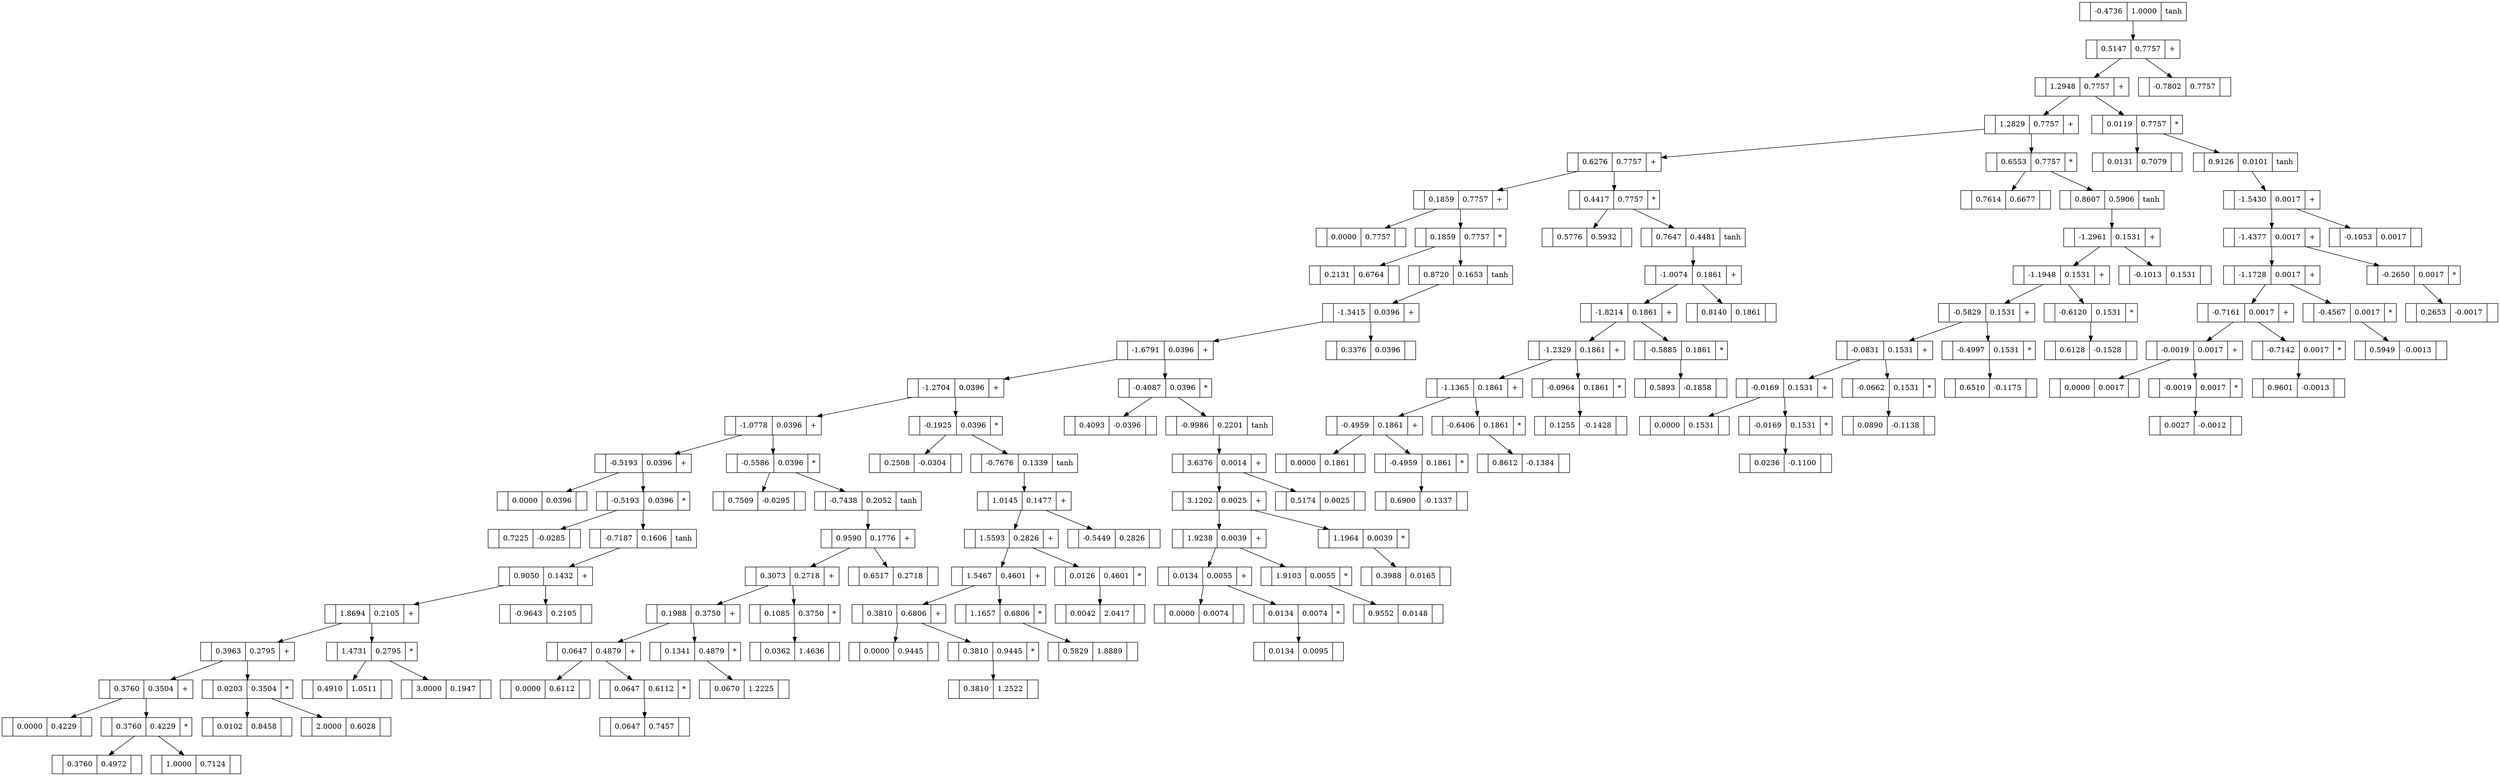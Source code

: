 digraph Micrograd { 
	"4146430b-98d5-4e18-a6ed-82366cdf3d4a"[label="|-0.4736|1.0000|tanh",shape=record]; 
	"fff3f321-1ddc-411e-8e5b-0ab113af7661"[label="|0.5147|0.7757|+",shape=record]; 
	"47e88040-d819-45f6-ae8f-da755a426acb"[label="|1.2948|0.7757|+",shape=record]; 
	"32bfcf26-07c6-485a-9da0-1fd9ba6397f1"[label="|1.2829|0.7757|+",shape=record]; 
	"55f6e3d6-cdcd-4c2b-b3a7-e8b0b4db0585"[label="|0.6276|0.7757|+",shape=record]; 
	"4880fb11-076b-4d43-ae96-09652efaee37"[label="|0.1859|0.7757|+",shape=record]; 
	"55f2145f-6bdc-44f4-b611-47567548bdc3"[label="|0.0000|0.7757|",shape=record]; 
	"4880fb11-076b-4d43-ae96-09652efaee37" -> "55f2145f-6bdc-44f4-b611-47567548bdc3"; 
	"3891a9e4-c3ed-4121-8e38-c11bbdf65581"[label="|0.1859|0.7757|*",shape=record]; 
	"dbccbcff-5c42-4212-811f-1872f278ab48"[label="|0.2131|0.6764|",shape=record]; 
	"3891a9e4-c3ed-4121-8e38-c11bbdf65581" -> "dbccbcff-5c42-4212-811f-1872f278ab48"; 
	"7755d9e2-6238-405a-9203-76540c3a085b"[label="|0.8720|0.1653|tanh",shape=record]; 
	"e21897d3-dbee-4342-9b7a-d457dc8600d9"[label="|-1.3415|0.0396|+",shape=record]; 
	"69b466b7-4ab7-4342-a3d9-76e03ae1aaa5"[label="|-1.6791|0.0396|+",shape=record]; 
	"fc52cbb3-8421-4835-8b9d-c8ad16a7d83a"[label="|-1.2704|0.0396|+",shape=record]; 
	"1cddefb5-9979-4b05-ab1d-ece63d77250c"[label="|-1.0778|0.0396|+",shape=record]; 
	"0038e1bf-b815-463b-9b12-dfe0ee618326"[label="|-0.5193|0.0396|+",shape=record]; 
	"2ad093f1-60d3-45d2-aab6-c7a5fa6d4c27"[label="|0.0000|0.0396|",shape=record]; 
	"0038e1bf-b815-463b-9b12-dfe0ee618326" -> "2ad093f1-60d3-45d2-aab6-c7a5fa6d4c27"; 
	"d9fda12f-1f53-49ba-9942-068aaa326ecc"[label="|-0.5193|0.0396|*",shape=record]; 
	"c0441711-5133-4ea6-8ee3-893dac9810de"[label="|0.7225|-0.0285|",shape=record]; 
	"d9fda12f-1f53-49ba-9942-068aaa326ecc" -> "c0441711-5133-4ea6-8ee3-893dac9810de"; 
	"d9d8458d-3e82-43b5-9826-a259169b7596"[label="|-0.7187|0.1606|tanh",shape=record]; 
	"8a953f88-26af-461c-87ec-d4878bd05c1d"[label="|0.9050|0.1432|+",shape=record]; 
	"dc09ec41-f761-47a8-928e-7cd5fcdeeb01"[label="|1.8694|0.2105|+",shape=record]; 
	"10f01509-db93-4391-bac3-30e1c5a322ea"[label="|0.3963|0.2795|+",shape=record]; 
	"9175798d-5e84-4886-b697-70fa2cae85fe"[label="|0.3760|0.3504|+",shape=record]; 
	"0a2f83ac-e292-45c3-919b-6ecf7f70242d"[label="|0.0000|0.4229|",shape=record]; 
	"9175798d-5e84-4886-b697-70fa2cae85fe" -> "0a2f83ac-e292-45c3-919b-6ecf7f70242d"; 
	"8e9ea6c9-ec11-4390-b193-759aebf2a78d"[label="|0.3760|0.4229|*",shape=record]; 
	"6fd8b65b-0b62-4e3b-81e0-43ceba2ce3f4"[label="|0.3760|0.4972|",shape=record]; 
	"8e9ea6c9-ec11-4390-b193-759aebf2a78d" -> "6fd8b65b-0b62-4e3b-81e0-43ceba2ce3f4"; 
	"ce5837e7-c597-49b0-8073-263191ef707b"[label="|1.0000|0.7124|",shape=record]; 
	"8e9ea6c9-ec11-4390-b193-759aebf2a78d" -> "ce5837e7-c597-49b0-8073-263191ef707b"; 
	"9175798d-5e84-4886-b697-70fa2cae85fe" -> "8e9ea6c9-ec11-4390-b193-759aebf2a78d"; 
	"10f01509-db93-4391-bac3-30e1c5a322ea" -> "9175798d-5e84-4886-b697-70fa2cae85fe"; 
	"9e3d6c2f-420b-47ed-a778-45c1a6420bfe"[label="|0.0203|0.3504|*",shape=record]; 
	"f329fbfe-d027-498e-b9b2-b1b8f8269989"[label="|0.0102|0.8458|",shape=record]; 
	"9e3d6c2f-420b-47ed-a778-45c1a6420bfe" -> "f329fbfe-d027-498e-b9b2-b1b8f8269989"; 
	"fe008657-c6f4-47fd-90cc-649c4e4461ef"[label="|2.0000|0.6028|",shape=record]; 
	"9e3d6c2f-420b-47ed-a778-45c1a6420bfe" -> "fe008657-c6f4-47fd-90cc-649c4e4461ef"; 
	"10f01509-db93-4391-bac3-30e1c5a322ea" -> "9e3d6c2f-420b-47ed-a778-45c1a6420bfe"; 
	"dc09ec41-f761-47a8-928e-7cd5fcdeeb01" -> "10f01509-db93-4391-bac3-30e1c5a322ea"; 
	"de377433-cb56-4b47-8c37-73158f2a0f57"[label="|1.4731|0.2795|*",shape=record]; 
	"fc8ef250-e610-4bee-b146-fc531ec29d72"[label="|0.4910|1.0511|",shape=record]; 
	"de377433-cb56-4b47-8c37-73158f2a0f57" -> "fc8ef250-e610-4bee-b146-fc531ec29d72"; 
	"b1d5e7aa-1c03-4adb-8edf-0b5e87b70e45"[label="|3.0000|0.1947|",shape=record]; 
	"de377433-cb56-4b47-8c37-73158f2a0f57" -> "b1d5e7aa-1c03-4adb-8edf-0b5e87b70e45"; 
	"dc09ec41-f761-47a8-928e-7cd5fcdeeb01" -> "de377433-cb56-4b47-8c37-73158f2a0f57"; 
	"8a953f88-26af-461c-87ec-d4878bd05c1d" -> "dc09ec41-f761-47a8-928e-7cd5fcdeeb01"; 
	"f9270db1-1861-46b4-938a-0fc3bbdb74dd"[label="|-0.9643|0.2105|",shape=record]; 
	"8a953f88-26af-461c-87ec-d4878bd05c1d" -> "f9270db1-1861-46b4-938a-0fc3bbdb74dd"; 
	"d9d8458d-3e82-43b5-9826-a259169b7596" -> "8a953f88-26af-461c-87ec-d4878bd05c1d"; 
	"d9fda12f-1f53-49ba-9942-068aaa326ecc" -> "d9d8458d-3e82-43b5-9826-a259169b7596"; 
	"0038e1bf-b815-463b-9b12-dfe0ee618326" -> "d9fda12f-1f53-49ba-9942-068aaa326ecc"; 
	"1cddefb5-9979-4b05-ab1d-ece63d77250c" -> "0038e1bf-b815-463b-9b12-dfe0ee618326"; 
	"9be98a8c-3347-457a-a1a5-4cf59ec4a0a4"[label="|-0.5586|0.0396|*",shape=record]; 
	"07a02c02-c549-4571-9336-98b24b3dea4e"[label="|0.7509|-0.0295|",shape=record]; 
	"9be98a8c-3347-457a-a1a5-4cf59ec4a0a4" -> "07a02c02-c549-4571-9336-98b24b3dea4e"; 
	"460cf7b6-4b5b-479f-8f61-4eb0049c5a6e"[label="|-0.7438|0.2052|tanh",shape=record]; 
	"d6b74917-8741-47da-ad77-80a2bee12fc6"[label="|0.9590|0.1776|+",shape=record]; 
	"ed537ef6-a1ed-4c11-9b30-543b048a1a93"[label="|0.3073|0.2718|+",shape=record]; 
	"3152b67e-7096-477a-9327-2dee93202254"[label="|0.1988|0.3750|+",shape=record]; 
	"82dfba9e-b598-4637-abf8-ba023b7d9d78"[label="|0.0647|0.4879|+",shape=record]; 
	"95320e2c-fe73-4dc3-aae4-948f988dd8db"[label="|0.0000|0.6112|",shape=record]; 
	"82dfba9e-b598-4637-abf8-ba023b7d9d78" -> "95320e2c-fe73-4dc3-aae4-948f988dd8db"; 
	"688efe7a-c4d1-4765-9bce-168829913929"[label="|0.0647|0.6112|*",shape=record]; 
	"f756c36d-86cb-4695-8dc9-035de99b8228"[label="|0.0647|0.7457|",shape=record]; 
	"688efe7a-c4d1-4765-9bce-168829913929" -> "f756c36d-86cb-4695-8dc9-035de99b8228"; 
	"82dfba9e-b598-4637-abf8-ba023b7d9d78" -> "688efe7a-c4d1-4765-9bce-168829913929"; 
	"3152b67e-7096-477a-9327-2dee93202254" -> "82dfba9e-b598-4637-abf8-ba023b7d9d78"; 
	"eb21f0e2-23d7-4f1e-916d-ccf99fd598fa"[label="|0.1341|0.4879|*",shape=record]; 
	"2744dc46-62e5-4ff7-8248-c6a9001169f9"[label="|0.0670|1.2225|",shape=record]; 
	"eb21f0e2-23d7-4f1e-916d-ccf99fd598fa" -> "2744dc46-62e5-4ff7-8248-c6a9001169f9"; 
	"3152b67e-7096-477a-9327-2dee93202254" -> "eb21f0e2-23d7-4f1e-916d-ccf99fd598fa"; 
	"ed537ef6-a1ed-4c11-9b30-543b048a1a93" -> "3152b67e-7096-477a-9327-2dee93202254"; 
	"3f004dca-c805-46fb-b115-5b397b035e63"[label="|0.1085|0.3750|*",shape=record]; 
	"49d50c00-43b2-429d-a833-bf9dd7ddac80"[label="|0.0362|1.4636|",shape=record]; 
	"3f004dca-c805-46fb-b115-5b397b035e63" -> "49d50c00-43b2-429d-a833-bf9dd7ddac80"; 
	"ed537ef6-a1ed-4c11-9b30-543b048a1a93" -> "3f004dca-c805-46fb-b115-5b397b035e63"; 
	"d6b74917-8741-47da-ad77-80a2bee12fc6" -> "ed537ef6-a1ed-4c11-9b30-543b048a1a93"; 
	"745904b3-3504-47c4-92b7-d1087664b896"[label="|0.6517|0.2718|",shape=record]; 
	"d6b74917-8741-47da-ad77-80a2bee12fc6" -> "745904b3-3504-47c4-92b7-d1087664b896"; 
	"460cf7b6-4b5b-479f-8f61-4eb0049c5a6e" -> "d6b74917-8741-47da-ad77-80a2bee12fc6"; 
	"9be98a8c-3347-457a-a1a5-4cf59ec4a0a4" -> "460cf7b6-4b5b-479f-8f61-4eb0049c5a6e"; 
	"1cddefb5-9979-4b05-ab1d-ece63d77250c" -> "9be98a8c-3347-457a-a1a5-4cf59ec4a0a4"; 
	"fc52cbb3-8421-4835-8b9d-c8ad16a7d83a" -> "1cddefb5-9979-4b05-ab1d-ece63d77250c"; 
	"f0b2bd07-7626-4cd5-971d-b9c332138b55"[label="|-0.1925|0.0396|*",shape=record]; 
	"404e4dfd-af13-460f-bb0d-342f63b5c403"[label="|0.2508|-0.0304|",shape=record]; 
	"f0b2bd07-7626-4cd5-971d-b9c332138b55" -> "404e4dfd-af13-460f-bb0d-342f63b5c403"; 
	"bfa86eda-6e43-4470-84ce-49d16fa6e6ed"[label="|-0.7676|0.1339|tanh",shape=record]; 
	"4e499c20-8e50-4ae8-b586-d8fa57710a27"[label="|1.0145|0.1477|+",shape=record]; 
	"6e3d7e60-da9e-44a6-b1e2-33d38ab6185d"[label="|1.5593|0.2826|+",shape=record]; 
	"b8a58f79-868d-47c4-893e-d342eefb9aec"[label="|1.5467|0.4601|+",shape=record]; 
	"836b83ff-3c93-4778-9bd8-fcd2ac8abadd"[label="|0.3810|0.6806|+",shape=record]; 
	"4ca1fbb6-5483-485e-91b8-b1dd6a2dd2bb"[label="|0.0000|0.9445|",shape=record]; 
	"836b83ff-3c93-4778-9bd8-fcd2ac8abadd" -> "4ca1fbb6-5483-485e-91b8-b1dd6a2dd2bb"; 
	"97141bb8-a848-458b-9300-79ff86ff5879"[label="|0.3810|0.9445|*",shape=record]; 
	"c6238ad1-a2f4-4e92-ba5c-471d84bf6a90"[label="|0.3810|1.2522|",shape=record]; 
	"97141bb8-a848-458b-9300-79ff86ff5879" -> "c6238ad1-a2f4-4e92-ba5c-471d84bf6a90"; 
	"836b83ff-3c93-4778-9bd8-fcd2ac8abadd" -> "97141bb8-a848-458b-9300-79ff86ff5879"; 
	"b8a58f79-868d-47c4-893e-d342eefb9aec" -> "836b83ff-3c93-4778-9bd8-fcd2ac8abadd"; 
	"826f8a7d-c958-446f-8e8c-bba63d363303"[label="|1.1657|0.6806|*",shape=record]; 
	"78d6568a-7862-4d91-b24a-8de15c91faad"[label="|0.5829|1.8889|",shape=record]; 
	"826f8a7d-c958-446f-8e8c-bba63d363303" -> "78d6568a-7862-4d91-b24a-8de15c91faad"; 
	"b8a58f79-868d-47c4-893e-d342eefb9aec" -> "826f8a7d-c958-446f-8e8c-bba63d363303"; 
	"6e3d7e60-da9e-44a6-b1e2-33d38ab6185d" -> "b8a58f79-868d-47c4-893e-d342eefb9aec"; 
	"c6a04147-2c55-41b8-a61b-7071cb5de0d1"[label="|0.0126|0.4601|*",shape=record]; 
	"319898ed-b055-4cc3-8526-37e5d074c16b"[label="|0.0042|2.0417|",shape=record]; 
	"c6a04147-2c55-41b8-a61b-7071cb5de0d1" -> "319898ed-b055-4cc3-8526-37e5d074c16b"; 
	"6e3d7e60-da9e-44a6-b1e2-33d38ab6185d" -> "c6a04147-2c55-41b8-a61b-7071cb5de0d1"; 
	"4e499c20-8e50-4ae8-b586-d8fa57710a27" -> "6e3d7e60-da9e-44a6-b1e2-33d38ab6185d"; 
	"7d00bb0b-0f2d-4f93-ae02-1be7f8406241"[label="|-0.5449|0.2826|",shape=record]; 
	"4e499c20-8e50-4ae8-b586-d8fa57710a27" -> "7d00bb0b-0f2d-4f93-ae02-1be7f8406241"; 
	"bfa86eda-6e43-4470-84ce-49d16fa6e6ed" -> "4e499c20-8e50-4ae8-b586-d8fa57710a27"; 
	"f0b2bd07-7626-4cd5-971d-b9c332138b55" -> "bfa86eda-6e43-4470-84ce-49d16fa6e6ed"; 
	"fc52cbb3-8421-4835-8b9d-c8ad16a7d83a" -> "f0b2bd07-7626-4cd5-971d-b9c332138b55"; 
	"69b466b7-4ab7-4342-a3d9-76e03ae1aaa5" -> "fc52cbb3-8421-4835-8b9d-c8ad16a7d83a"; 
	"dfc92826-f724-4776-9d28-630d092d0db5"[label="|-0.4087|0.0396|*",shape=record]; 
	"225ac70e-0c39-4e17-aafa-a3d2c29aafa9"[label="|0.4093|-0.0396|",shape=record]; 
	"dfc92826-f724-4776-9d28-630d092d0db5" -> "225ac70e-0c39-4e17-aafa-a3d2c29aafa9"; 
	"b5f19021-8ad9-42c3-a081-4c2922e3ed6b"[label="|-0.9986|0.2201|tanh",shape=record]; 
	"28ea0fb5-4a78-40f1-ba07-d0c1fd2387d9"[label="|3.6376|0.0014|+",shape=record]; 
	"d449988e-72c6-4d53-979c-01483b51ce7e"[label="|3.1202|0.0025|+",shape=record]; 
	"6df33ac6-cdf1-489b-941d-48944f631a8a"[label="|1.9238|0.0039|+",shape=record]; 
	"59f174d1-365f-4a9f-b493-8cef5ba0cd5e"[label="|0.0134|0.0055|+",shape=record]; 
	"99e30893-568d-4f78-af87-fef57c2b344c"[label="|0.0000|0.0074|",shape=record]; 
	"59f174d1-365f-4a9f-b493-8cef5ba0cd5e" -> "99e30893-568d-4f78-af87-fef57c2b344c"; 
	"179d63e3-829c-4c88-81ae-4ca367a2a2d5"[label="|0.0134|0.0074|*",shape=record]; 
	"b5eac60c-a531-45a3-9311-26852936cd19"[label="|0.0134|0.0095|",shape=record]; 
	"179d63e3-829c-4c88-81ae-4ca367a2a2d5" -> "b5eac60c-a531-45a3-9311-26852936cd19"; 
	"59f174d1-365f-4a9f-b493-8cef5ba0cd5e" -> "179d63e3-829c-4c88-81ae-4ca367a2a2d5"; 
	"6df33ac6-cdf1-489b-941d-48944f631a8a" -> "59f174d1-365f-4a9f-b493-8cef5ba0cd5e"; 
	"bbde4cee-ea4f-4750-a99a-7b5f7b6318bb"[label="|1.9103|0.0055|*",shape=record]; 
	"f2110dac-8a0d-40f6-9fec-a5ca07934030"[label="|0.9552|0.0148|",shape=record]; 
	"bbde4cee-ea4f-4750-a99a-7b5f7b6318bb" -> "f2110dac-8a0d-40f6-9fec-a5ca07934030"; 
	"6df33ac6-cdf1-489b-941d-48944f631a8a" -> "bbde4cee-ea4f-4750-a99a-7b5f7b6318bb"; 
	"d449988e-72c6-4d53-979c-01483b51ce7e" -> "6df33ac6-cdf1-489b-941d-48944f631a8a"; 
	"1dae5f61-7141-4c56-9bfa-fd5f7e67e280"[label="|1.1964|0.0039|*",shape=record]; 
	"b99fefc1-fbe8-440e-b5ac-25d639cd27e3"[label="|0.3988|0.0165|",shape=record]; 
	"1dae5f61-7141-4c56-9bfa-fd5f7e67e280" -> "b99fefc1-fbe8-440e-b5ac-25d639cd27e3"; 
	"d449988e-72c6-4d53-979c-01483b51ce7e" -> "1dae5f61-7141-4c56-9bfa-fd5f7e67e280"; 
	"28ea0fb5-4a78-40f1-ba07-d0c1fd2387d9" -> "d449988e-72c6-4d53-979c-01483b51ce7e"; 
	"80046def-9b4c-4e53-91e4-4bb92d617d45"[label="|0.5174|0.0025|",shape=record]; 
	"28ea0fb5-4a78-40f1-ba07-d0c1fd2387d9" -> "80046def-9b4c-4e53-91e4-4bb92d617d45"; 
	"b5f19021-8ad9-42c3-a081-4c2922e3ed6b" -> "28ea0fb5-4a78-40f1-ba07-d0c1fd2387d9"; 
	"dfc92826-f724-4776-9d28-630d092d0db5" -> "b5f19021-8ad9-42c3-a081-4c2922e3ed6b"; 
	"69b466b7-4ab7-4342-a3d9-76e03ae1aaa5" -> "dfc92826-f724-4776-9d28-630d092d0db5"; 
	"e21897d3-dbee-4342-9b7a-d457dc8600d9" -> "69b466b7-4ab7-4342-a3d9-76e03ae1aaa5"; 
	"06542e04-c451-451b-b753-0352256576d0"[label="|0.3376|0.0396|",shape=record]; 
	"e21897d3-dbee-4342-9b7a-d457dc8600d9" -> "06542e04-c451-451b-b753-0352256576d0"; 
	"7755d9e2-6238-405a-9203-76540c3a085b" -> "e21897d3-dbee-4342-9b7a-d457dc8600d9"; 
	"3891a9e4-c3ed-4121-8e38-c11bbdf65581" -> "7755d9e2-6238-405a-9203-76540c3a085b"; 
	"4880fb11-076b-4d43-ae96-09652efaee37" -> "3891a9e4-c3ed-4121-8e38-c11bbdf65581"; 
	"55f6e3d6-cdcd-4c2b-b3a7-e8b0b4db0585" -> "4880fb11-076b-4d43-ae96-09652efaee37"; 
	"9b29185c-2740-4c71-a64e-e63ac4b210d1"[label="|0.4417|0.7757|*",shape=record]; 
	"8d86a0e4-0f38-4b4f-a2d1-ce53a6c4f796"[label="|0.5776|0.5932|",shape=record]; 
	"9b29185c-2740-4c71-a64e-e63ac4b210d1" -> "8d86a0e4-0f38-4b4f-a2d1-ce53a6c4f796"; 
	"03f90dbf-e88b-4ea4-a68f-39a9d2dcc6ed"[label="|0.7647|0.4481|tanh",shape=record]; 
	"63babcfe-07f7-4219-9e44-58cef1170191"[label="|-1.0074|0.1861|+",shape=record]; 
	"1ef85d10-8931-489a-83f3-a9fb5a5d2f34"[label="|-1.8214|0.1861|+",shape=record]; 
	"b7c43c4b-57d3-4e5e-802d-5c61eff65819"[label="|-1.2329|0.1861|+",shape=record]; 
	"10aad988-625c-4da3-bfb2-1560be63453e"[label="|-1.1365|0.1861|+",shape=record]; 
	"4c6aa3f8-c9a9-47d6-8646-e52f59c2b98c"[label="|-0.4959|0.1861|+",shape=record]; 
	"94883127-b29b-4bc2-80e1-2945140a0537"[label="|0.0000|0.1861|",shape=record]; 
	"4c6aa3f8-c9a9-47d6-8646-e52f59c2b98c" -> "94883127-b29b-4bc2-80e1-2945140a0537"; 
	"bead9645-3aff-4cf5-8fc4-b5f66e618daf"[label="|-0.4959|0.1861|*",shape=record]; 
	"6d5173e0-3ccc-45e3-ad39-a9836baaddae"[label="|0.6900|-0.1337|",shape=record]; 
	"bead9645-3aff-4cf5-8fc4-b5f66e618daf" -> "6d5173e0-3ccc-45e3-ad39-a9836baaddae"; 
	"4c6aa3f8-c9a9-47d6-8646-e52f59c2b98c" -> "bead9645-3aff-4cf5-8fc4-b5f66e618daf"; 
	"10aad988-625c-4da3-bfb2-1560be63453e" -> "4c6aa3f8-c9a9-47d6-8646-e52f59c2b98c"; 
	"0631c81e-b6b3-4782-8fc5-bdea54bc8fc5"[label="|-0.6406|0.1861|*",shape=record]; 
	"9d80c7cc-7082-4032-ae14-8bd574a05def"[label="|0.8612|-0.1384|",shape=record]; 
	"0631c81e-b6b3-4782-8fc5-bdea54bc8fc5" -> "9d80c7cc-7082-4032-ae14-8bd574a05def"; 
	"10aad988-625c-4da3-bfb2-1560be63453e" -> "0631c81e-b6b3-4782-8fc5-bdea54bc8fc5"; 
	"b7c43c4b-57d3-4e5e-802d-5c61eff65819" -> "10aad988-625c-4da3-bfb2-1560be63453e"; 
	"a7ca5f46-d942-42bd-86e4-29b213b313e8"[label="|-0.0964|0.1861|*",shape=record]; 
	"9c4e5948-3098-4360-8a10-9824d9c9a511"[label="|0.1255|-0.1428|",shape=record]; 
	"a7ca5f46-d942-42bd-86e4-29b213b313e8" -> "9c4e5948-3098-4360-8a10-9824d9c9a511"; 
	"b7c43c4b-57d3-4e5e-802d-5c61eff65819" -> "a7ca5f46-d942-42bd-86e4-29b213b313e8"; 
	"1ef85d10-8931-489a-83f3-a9fb5a5d2f34" -> "b7c43c4b-57d3-4e5e-802d-5c61eff65819"; 
	"aa6d2c03-54fc-486b-af41-a546f51a9420"[label="|-0.5885|0.1861|*",shape=record]; 
	"faaafb4d-ece6-4624-a698-0619b5f3f23a"[label="|0.5893|-0.1858|",shape=record]; 
	"aa6d2c03-54fc-486b-af41-a546f51a9420" -> "faaafb4d-ece6-4624-a698-0619b5f3f23a"; 
	"1ef85d10-8931-489a-83f3-a9fb5a5d2f34" -> "aa6d2c03-54fc-486b-af41-a546f51a9420"; 
	"63babcfe-07f7-4219-9e44-58cef1170191" -> "1ef85d10-8931-489a-83f3-a9fb5a5d2f34"; 
	"c1d35451-46d3-4251-8b0d-fb9f6171cdf3"[label="|0.8140|0.1861|",shape=record]; 
	"63babcfe-07f7-4219-9e44-58cef1170191" -> "c1d35451-46d3-4251-8b0d-fb9f6171cdf3"; 
	"03f90dbf-e88b-4ea4-a68f-39a9d2dcc6ed" -> "63babcfe-07f7-4219-9e44-58cef1170191"; 
	"9b29185c-2740-4c71-a64e-e63ac4b210d1" -> "03f90dbf-e88b-4ea4-a68f-39a9d2dcc6ed"; 
	"55f6e3d6-cdcd-4c2b-b3a7-e8b0b4db0585" -> "9b29185c-2740-4c71-a64e-e63ac4b210d1"; 
	"32bfcf26-07c6-485a-9da0-1fd9ba6397f1" -> "55f6e3d6-cdcd-4c2b-b3a7-e8b0b4db0585"; 
	"d199d67e-d6d6-478b-bd1d-c9332709da0c"[label="|0.6553|0.7757|*",shape=record]; 
	"7e47fd77-4a36-45eb-91fe-05c1ce54a195"[label="|0.7614|0.6677|",shape=record]; 
	"d199d67e-d6d6-478b-bd1d-c9332709da0c" -> "7e47fd77-4a36-45eb-91fe-05c1ce54a195"; 
	"eeb3994d-ddeb-4e20-b764-0494078e552f"[label="|0.8607|0.5906|tanh",shape=record]; 
	"2ffd111f-5740-4702-85f2-c71d41d9e8b0"[label="|-1.2961|0.1531|+",shape=record]; 
	"092eb634-17fa-4a79-a6ec-bcc89e97c725"[label="|-1.1948|0.1531|+",shape=record]; 
	"1ca27e14-11db-46a0-a847-dd87799e5281"[label="|-0.5829|0.1531|+",shape=record]; 
	"f9973040-c4c6-4862-9214-93a55c0b4ec0"[label="|-0.0831|0.1531|+",shape=record]; 
	"96d026e5-bd60-4ec7-953b-bd776bb6c287"[label="|-0.0169|0.1531|+",shape=record]; 
	"a7f2ad48-c293-4e53-bbce-86830fd06262"[label="|0.0000|0.1531|",shape=record]; 
	"96d026e5-bd60-4ec7-953b-bd776bb6c287" -> "a7f2ad48-c293-4e53-bbce-86830fd06262"; 
	"51ff4118-e1e3-433a-bd18-4acd9c11a743"[label="|-0.0169|0.1531|*",shape=record]; 
	"959730ee-845f-42b2-8042-aeb0ffacb4f3"[label="|0.0236|-0.1100|",shape=record]; 
	"51ff4118-e1e3-433a-bd18-4acd9c11a743" -> "959730ee-845f-42b2-8042-aeb0ffacb4f3"; 
	"96d026e5-bd60-4ec7-953b-bd776bb6c287" -> "51ff4118-e1e3-433a-bd18-4acd9c11a743"; 
	"f9973040-c4c6-4862-9214-93a55c0b4ec0" -> "96d026e5-bd60-4ec7-953b-bd776bb6c287"; 
	"afa84466-7807-4c51-9afa-17b65bb17d91"[label="|-0.0662|0.1531|*",shape=record]; 
	"87be7fb9-1cfd-49fb-bcca-f89757b53265"[label="|0.0890|-0.1138|",shape=record]; 
	"afa84466-7807-4c51-9afa-17b65bb17d91" -> "87be7fb9-1cfd-49fb-bcca-f89757b53265"; 
	"f9973040-c4c6-4862-9214-93a55c0b4ec0" -> "afa84466-7807-4c51-9afa-17b65bb17d91"; 
	"1ca27e14-11db-46a0-a847-dd87799e5281" -> "f9973040-c4c6-4862-9214-93a55c0b4ec0"; 
	"53f4e3b2-f937-4ed4-bbf8-d2d39bd59d1e"[label="|-0.4997|0.1531|*",shape=record]; 
	"bae47497-fd58-4724-985f-ba8819318ec9"[label="|0.6510|-0.1175|",shape=record]; 
	"53f4e3b2-f937-4ed4-bbf8-d2d39bd59d1e" -> "bae47497-fd58-4724-985f-ba8819318ec9"; 
	"1ca27e14-11db-46a0-a847-dd87799e5281" -> "53f4e3b2-f937-4ed4-bbf8-d2d39bd59d1e"; 
	"092eb634-17fa-4a79-a6ec-bcc89e97c725" -> "1ca27e14-11db-46a0-a847-dd87799e5281"; 
	"fdf12a41-291c-430f-a19f-de5633288549"[label="|-0.6120|0.1531|*",shape=record]; 
	"1f06be23-6055-4191-9908-9a0803906ae7"[label="|0.6128|-0.1528|",shape=record]; 
	"fdf12a41-291c-430f-a19f-de5633288549" -> "1f06be23-6055-4191-9908-9a0803906ae7"; 
	"092eb634-17fa-4a79-a6ec-bcc89e97c725" -> "fdf12a41-291c-430f-a19f-de5633288549"; 
	"2ffd111f-5740-4702-85f2-c71d41d9e8b0" -> "092eb634-17fa-4a79-a6ec-bcc89e97c725"; 
	"3074fc55-5bbd-4ec5-8d07-648978ac611a"[label="|-0.1013|0.1531|",shape=record]; 
	"2ffd111f-5740-4702-85f2-c71d41d9e8b0" -> "3074fc55-5bbd-4ec5-8d07-648978ac611a"; 
	"eeb3994d-ddeb-4e20-b764-0494078e552f" -> "2ffd111f-5740-4702-85f2-c71d41d9e8b0"; 
	"d199d67e-d6d6-478b-bd1d-c9332709da0c" -> "eeb3994d-ddeb-4e20-b764-0494078e552f"; 
	"32bfcf26-07c6-485a-9da0-1fd9ba6397f1" -> "d199d67e-d6d6-478b-bd1d-c9332709da0c"; 
	"47e88040-d819-45f6-ae8f-da755a426acb" -> "32bfcf26-07c6-485a-9da0-1fd9ba6397f1"; 
	"8f50bc4c-0aee-4cbb-a2e2-e11a7009abd9"[label="|0.0119|0.7757|*",shape=record]; 
	"cacd98d5-bb83-49e2-86b9-85685546e3f7"[label="|0.0131|0.7079|",shape=record]; 
	"8f50bc4c-0aee-4cbb-a2e2-e11a7009abd9" -> "cacd98d5-bb83-49e2-86b9-85685546e3f7"; 
	"de44eaf7-6e58-416f-b883-2e0eccf0ab0a"[label="|0.9126|0.0101|tanh",shape=record]; 
	"ce4af3d8-1f5b-43d3-ae66-6210a042b8b1"[label="|-1.5430|0.0017|+",shape=record]; 
	"96c42f40-bcde-4319-8de4-414ccbe98fdc"[label="|-1.4377|0.0017|+",shape=record]; 
	"75a304c9-545f-41e0-8984-9fba3b84b3e8"[label="|-1.1728|0.0017|+",shape=record]; 
	"db8759e4-831f-409a-a9eb-8f2a5478e8ef"[label="|-0.7161|0.0017|+",shape=record]; 
	"d8d649f0-e746-47dd-85c3-cf0603b64c90"[label="|-0.0019|0.0017|+",shape=record]; 
	"33ec9ab9-8c7d-4a07-ad26-49cb05e7d553"[label="|0.0000|0.0017|",shape=record]; 
	"d8d649f0-e746-47dd-85c3-cf0603b64c90" -> "33ec9ab9-8c7d-4a07-ad26-49cb05e7d553"; 
	"71977aca-317f-4c6c-be16-b5d8758e867f"[label="|-0.0019|0.0017|*",shape=record]; 
	"58d0a526-3812-4b8b-bba7-b97154f9fd4d"[label="|0.0027|-0.0012|",shape=record]; 
	"71977aca-317f-4c6c-be16-b5d8758e867f" -> "58d0a526-3812-4b8b-bba7-b97154f9fd4d"; 
	"d8d649f0-e746-47dd-85c3-cf0603b64c90" -> "71977aca-317f-4c6c-be16-b5d8758e867f"; 
	"db8759e4-831f-409a-a9eb-8f2a5478e8ef" -> "d8d649f0-e746-47dd-85c3-cf0603b64c90"; 
	"210463a1-964b-4155-a808-93b035f038a0"[label="|-0.7142|0.0017|*",shape=record]; 
	"1be03cc7-ebae-4e61-bb41-c6b7479f51a2"[label="|0.9601|-0.0013|",shape=record]; 
	"210463a1-964b-4155-a808-93b035f038a0" -> "1be03cc7-ebae-4e61-bb41-c6b7479f51a2"; 
	"db8759e4-831f-409a-a9eb-8f2a5478e8ef" -> "210463a1-964b-4155-a808-93b035f038a0"; 
	"75a304c9-545f-41e0-8984-9fba3b84b3e8" -> "db8759e4-831f-409a-a9eb-8f2a5478e8ef"; 
	"d53677c9-792f-42ec-9eba-f1e6c4c55709"[label="|-0.4567|0.0017|*",shape=record]; 
	"02fb2578-eef7-45a3-916a-62c5e189349d"[label="|0.5949|-0.0013|",shape=record]; 
	"d53677c9-792f-42ec-9eba-f1e6c4c55709" -> "02fb2578-eef7-45a3-916a-62c5e189349d"; 
	"75a304c9-545f-41e0-8984-9fba3b84b3e8" -> "d53677c9-792f-42ec-9eba-f1e6c4c55709"; 
	"96c42f40-bcde-4319-8de4-414ccbe98fdc" -> "75a304c9-545f-41e0-8984-9fba3b84b3e8"; 
	"516e7ded-6afb-41ac-9915-893859d11f58"[label="|-0.2650|0.0017|*",shape=record]; 
	"e9f9cb09-efab-4465-ac84-3f4f1f9fa8c4"[label="|0.2653|-0.0017|",shape=record]; 
	"516e7ded-6afb-41ac-9915-893859d11f58" -> "e9f9cb09-efab-4465-ac84-3f4f1f9fa8c4"; 
	"96c42f40-bcde-4319-8de4-414ccbe98fdc" -> "516e7ded-6afb-41ac-9915-893859d11f58"; 
	"ce4af3d8-1f5b-43d3-ae66-6210a042b8b1" -> "96c42f40-bcde-4319-8de4-414ccbe98fdc"; 
	"924f2c77-29e4-4a3f-b229-824535732a91"[label="|-0.1053|0.0017|",shape=record]; 
	"ce4af3d8-1f5b-43d3-ae66-6210a042b8b1" -> "924f2c77-29e4-4a3f-b229-824535732a91"; 
	"de44eaf7-6e58-416f-b883-2e0eccf0ab0a" -> "ce4af3d8-1f5b-43d3-ae66-6210a042b8b1"; 
	"8f50bc4c-0aee-4cbb-a2e2-e11a7009abd9" -> "de44eaf7-6e58-416f-b883-2e0eccf0ab0a"; 
	"47e88040-d819-45f6-ae8f-da755a426acb" -> "8f50bc4c-0aee-4cbb-a2e2-e11a7009abd9"; 
	"fff3f321-1ddc-411e-8e5b-0ab113af7661" -> "47e88040-d819-45f6-ae8f-da755a426acb"; 
	"d6bc6f88-74e9-461c-863e-d911c35205b7"[label="|-0.7802|0.7757|",shape=record]; 
	"fff3f321-1ddc-411e-8e5b-0ab113af7661" -> "d6bc6f88-74e9-461c-863e-d911c35205b7"; 
	"4146430b-98d5-4e18-a6ed-82366cdf3d4a" -> "fff3f321-1ddc-411e-8e5b-0ab113af7661"; 
}